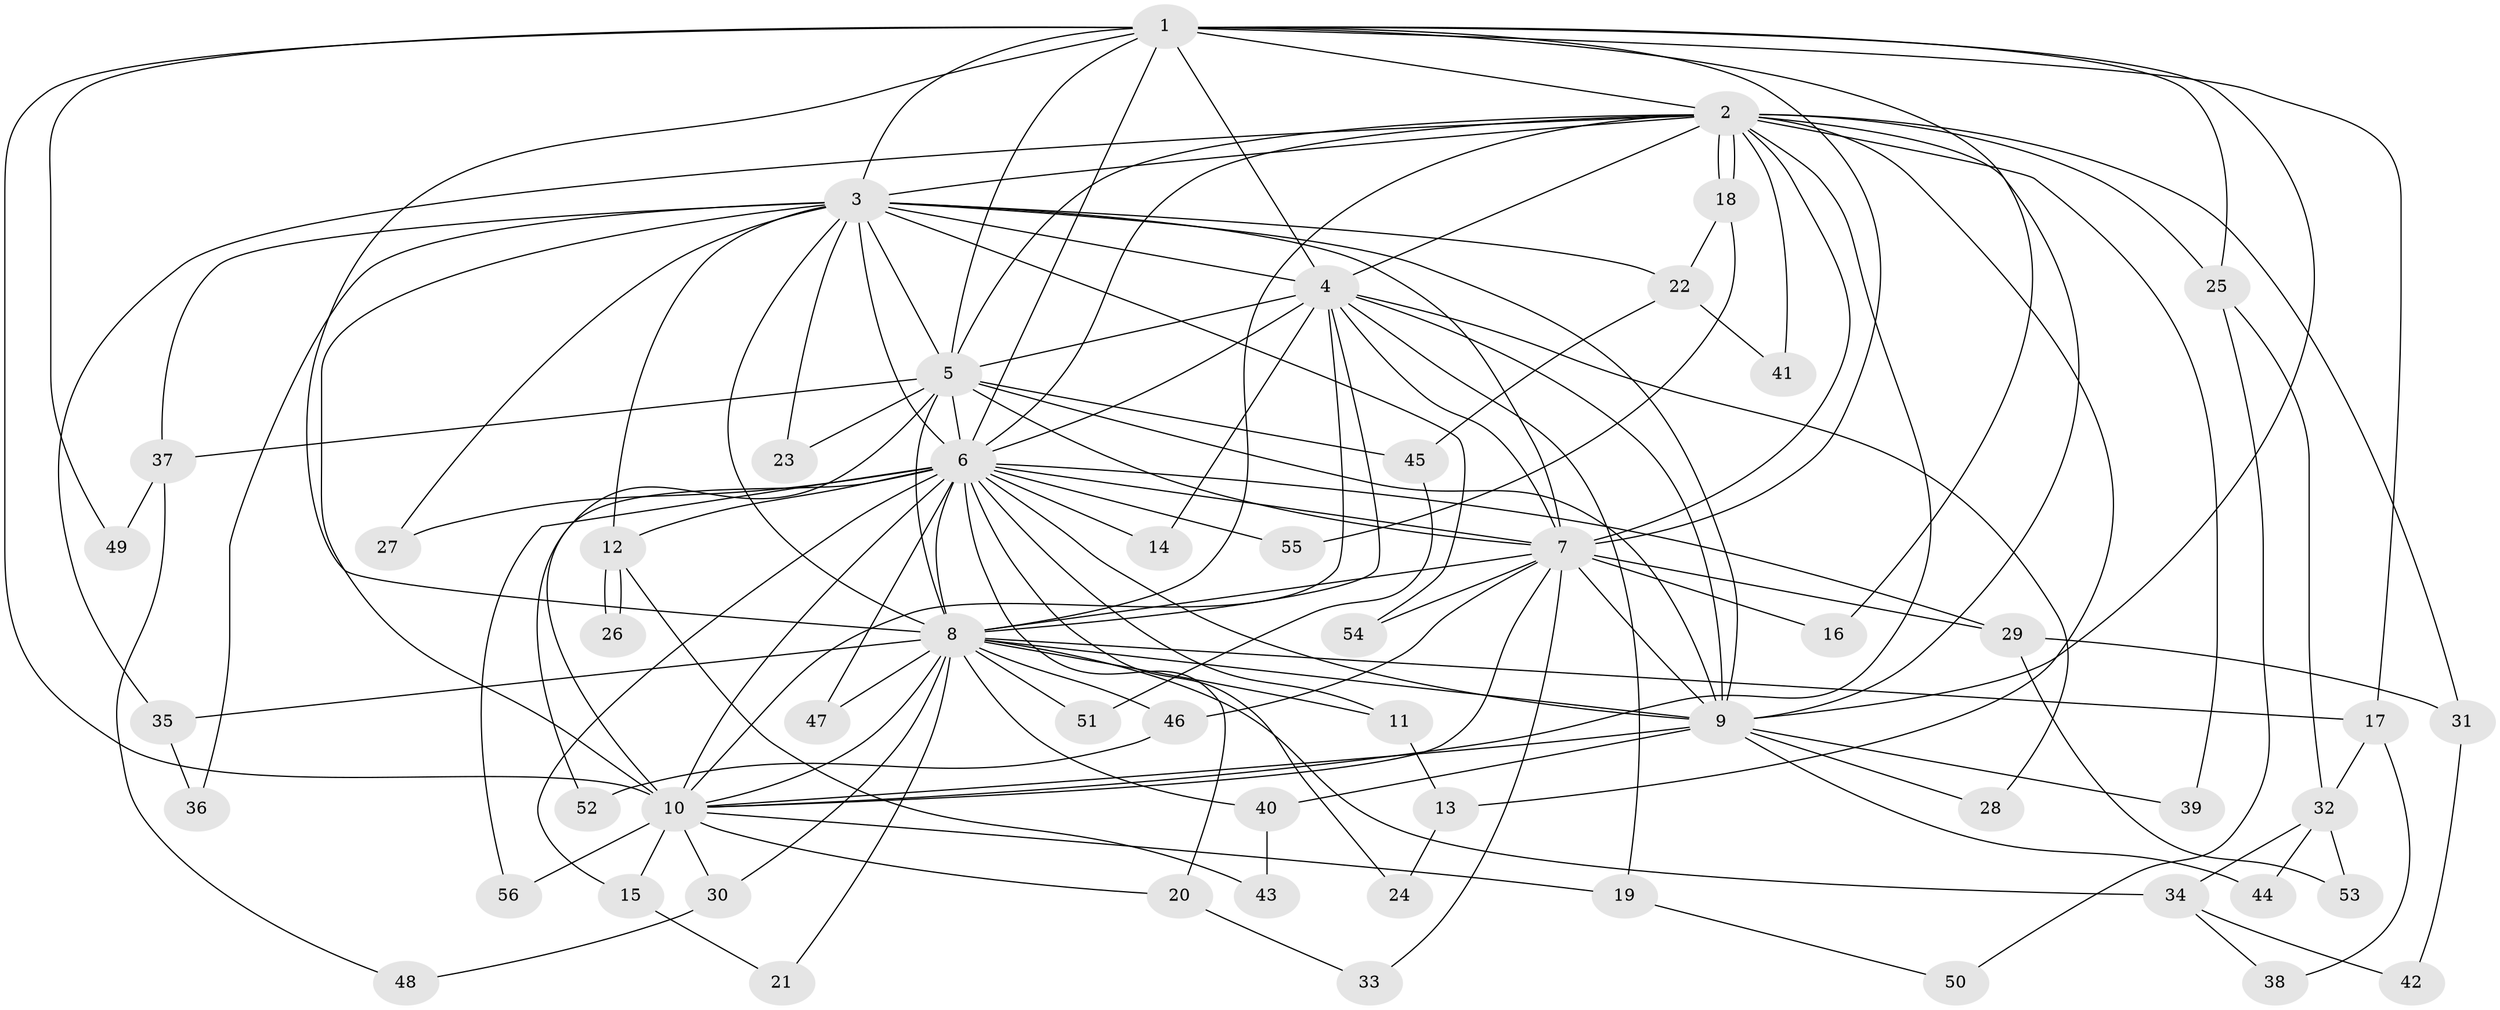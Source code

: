 // Generated by graph-tools (version 1.1) at 2025/11/02/27/25 16:11:03]
// undirected, 56 vertices, 137 edges
graph export_dot {
graph [start="1"]
  node [color=gray90,style=filled];
  1;
  2;
  3;
  4;
  5;
  6;
  7;
  8;
  9;
  10;
  11;
  12;
  13;
  14;
  15;
  16;
  17;
  18;
  19;
  20;
  21;
  22;
  23;
  24;
  25;
  26;
  27;
  28;
  29;
  30;
  31;
  32;
  33;
  34;
  35;
  36;
  37;
  38;
  39;
  40;
  41;
  42;
  43;
  44;
  45;
  46;
  47;
  48;
  49;
  50;
  51;
  52;
  53;
  54;
  55;
  56;
  1 -- 2;
  1 -- 3;
  1 -- 4;
  1 -- 5;
  1 -- 6;
  1 -- 7;
  1 -- 8;
  1 -- 9;
  1 -- 10;
  1 -- 16;
  1 -- 17;
  1 -- 25;
  1 -- 49;
  2 -- 3;
  2 -- 4;
  2 -- 5;
  2 -- 6;
  2 -- 7;
  2 -- 8;
  2 -- 9;
  2 -- 10;
  2 -- 13;
  2 -- 18;
  2 -- 18;
  2 -- 25;
  2 -- 31;
  2 -- 35;
  2 -- 39;
  2 -- 41;
  3 -- 4;
  3 -- 5;
  3 -- 6;
  3 -- 7;
  3 -- 8;
  3 -- 9;
  3 -- 10;
  3 -- 12;
  3 -- 22;
  3 -- 23;
  3 -- 27;
  3 -- 36;
  3 -- 37;
  3 -- 54;
  4 -- 5;
  4 -- 6;
  4 -- 7;
  4 -- 8;
  4 -- 9;
  4 -- 10;
  4 -- 14;
  4 -- 19;
  4 -- 28;
  5 -- 6;
  5 -- 7;
  5 -- 8;
  5 -- 9;
  5 -- 10;
  5 -- 23;
  5 -- 37;
  5 -- 45;
  6 -- 7;
  6 -- 8;
  6 -- 9;
  6 -- 10;
  6 -- 11;
  6 -- 12;
  6 -- 14;
  6 -- 15;
  6 -- 20;
  6 -- 24;
  6 -- 27;
  6 -- 29;
  6 -- 47;
  6 -- 52;
  6 -- 55;
  6 -- 56;
  7 -- 8;
  7 -- 9;
  7 -- 10;
  7 -- 16;
  7 -- 29;
  7 -- 33;
  7 -- 46;
  7 -- 54;
  8 -- 9;
  8 -- 10;
  8 -- 11;
  8 -- 17;
  8 -- 21;
  8 -- 30;
  8 -- 34;
  8 -- 35;
  8 -- 40;
  8 -- 46;
  8 -- 47;
  8 -- 51;
  9 -- 10;
  9 -- 28;
  9 -- 39;
  9 -- 40;
  9 -- 44;
  10 -- 15;
  10 -- 19;
  10 -- 20;
  10 -- 30;
  10 -- 56;
  11 -- 13;
  12 -- 26;
  12 -- 26;
  12 -- 43;
  13 -- 24;
  15 -- 21;
  17 -- 32;
  17 -- 38;
  18 -- 22;
  18 -- 55;
  19 -- 50;
  20 -- 33;
  22 -- 41;
  22 -- 45;
  25 -- 32;
  25 -- 50;
  29 -- 31;
  29 -- 53;
  30 -- 48;
  31 -- 42;
  32 -- 34;
  32 -- 44;
  32 -- 53;
  34 -- 38;
  34 -- 42;
  35 -- 36;
  37 -- 48;
  37 -- 49;
  40 -- 43;
  45 -- 51;
  46 -- 52;
}
